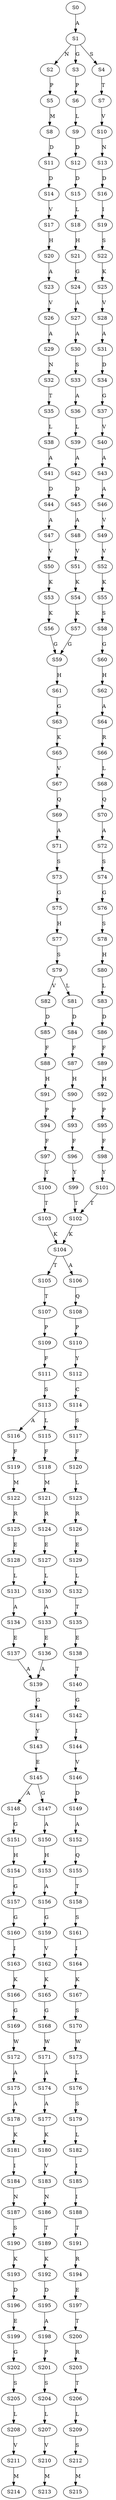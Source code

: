 strict digraph  {
	S0 -> S1 [ label = A ];
	S1 -> S2 [ label = N ];
	S1 -> S3 [ label = G ];
	S1 -> S4 [ label = S ];
	S2 -> S5 [ label = P ];
	S3 -> S6 [ label = P ];
	S4 -> S7 [ label = T ];
	S5 -> S8 [ label = M ];
	S6 -> S9 [ label = L ];
	S7 -> S10 [ label = V ];
	S8 -> S11 [ label = D ];
	S9 -> S12 [ label = D ];
	S10 -> S13 [ label = N ];
	S11 -> S14 [ label = D ];
	S12 -> S15 [ label = D ];
	S13 -> S16 [ label = D ];
	S14 -> S17 [ label = V ];
	S15 -> S18 [ label = L ];
	S16 -> S19 [ label = I ];
	S17 -> S20 [ label = H ];
	S18 -> S21 [ label = H ];
	S19 -> S22 [ label = S ];
	S20 -> S23 [ label = A ];
	S21 -> S24 [ label = G ];
	S22 -> S25 [ label = K ];
	S23 -> S26 [ label = V ];
	S24 -> S27 [ label = A ];
	S25 -> S28 [ label = V ];
	S26 -> S29 [ label = A ];
	S27 -> S30 [ label = A ];
	S28 -> S31 [ label = A ];
	S29 -> S32 [ label = N ];
	S30 -> S33 [ label = S ];
	S31 -> S34 [ label = D ];
	S32 -> S35 [ label = T ];
	S33 -> S36 [ label = A ];
	S34 -> S37 [ label = G ];
	S35 -> S38 [ label = L ];
	S36 -> S39 [ label = L ];
	S37 -> S40 [ label = V ];
	S38 -> S41 [ label = A ];
	S39 -> S42 [ label = A ];
	S40 -> S43 [ label = A ];
	S41 -> S44 [ label = D ];
	S42 -> S45 [ label = D ];
	S43 -> S46 [ label = A ];
	S44 -> S47 [ label = A ];
	S45 -> S48 [ label = A ];
	S46 -> S49 [ label = V ];
	S47 -> S50 [ label = V ];
	S48 -> S51 [ label = V ];
	S49 -> S52 [ label = V ];
	S50 -> S53 [ label = K ];
	S51 -> S54 [ label = K ];
	S52 -> S55 [ label = K ];
	S53 -> S56 [ label = K ];
	S54 -> S57 [ label = K ];
	S55 -> S58 [ label = S ];
	S56 -> S59 [ label = G ];
	S57 -> S59 [ label = G ];
	S58 -> S60 [ label = G ];
	S59 -> S61 [ label = H ];
	S60 -> S62 [ label = H ];
	S61 -> S63 [ label = G ];
	S62 -> S64 [ label = A ];
	S63 -> S65 [ label = K ];
	S64 -> S66 [ label = R ];
	S65 -> S67 [ label = V ];
	S66 -> S68 [ label = L ];
	S67 -> S69 [ label = Q ];
	S68 -> S70 [ label = Q ];
	S69 -> S71 [ label = A ];
	S70 -> S72 [ label = A ];
	S71 -> S73 [ label = S ];
	S72 -> S74 [ label = S ];
	S73 -> S75 [ label = G ];
	S74 -> S76 [ label = G ];
	S75 -> S77 [ label = H ];
	S76 -> S78 [ label = S ];
	S77 -> S79 [ label = S ];
	S78 -> S80 [ label = H ];
	S79 -> S81 [ label = L ];
	S79 -> S82 [ label = V ];
	S80 -> S83 [ label = L ];
	S81 -> S84 [ label = D ];
	S82 -> S85 [ label = D ];
	S83 -> S86 [ label = D ];
	S84 -> S87 [ label = F ];
	S85 -> S88 [ label = F ];
	S86 -> S89 [ label = F ];
	S87 -> S90 [ label = H ];
	S88 -> S91 [ label = H ];
	S89 -> S92 [ label = H ];
	S90 -> S93 [ label = P ];
	S91 -> S94 [ label = P ];
	S92 -> S95 [ label = P ];
	S93 -> S96 [ label = F ];
	S94 -> S97 [ label = F ];
	S95 -> S98 [ label = F ];
	S96 -> S99 [ label = Y ];
	S97 -> S100 [ label = Y ];
	S98 -> S101 [ label = Y ];
	S99 -> S102 [ label = T ];
	S100 -> S103 [ label = T ];
	S101 -> S102 [ label = T ];
	S102 -> S104 [ label = K ];
	S103 -> S104 [ label = K ];
	S104 -> S105 [ label = T ];
	S104 -> S106 [ label = A ];
	S105 -> S107 [ label = T ];
	S106 -> S108 [ label = Q ];
	S107 -> S109 [ label = P ];
	S108 -> S110 [ label = P ];
	S109 -> S111 [ label = F ];
	S110 -> S112 [ label = Y ];
	S111 -> S113 [ label = S ];
	S112 -> S114 [ label = C ];
	S113 -> S115 [ label = L ];
	S113 -> S116 [ label = A ];
	S114 -> S117 [ label = S ];
	S115 -> S118 [ label = F ];
	S116 -> S119 [ label = F ];
	S117 -> S120 [ label = F ];
	S118 -> S121 [ label = M ];
	S119 -> S122 [ label = M ];
	S120 -> S123 [ label = L ];
	S121 -> S124 [ label = R ];
	S122 -> S125 [ label = R ];
	S123 -> S126 [ label = R ];
	S124 -> S127 [ label = E ];
	S125 -> S128 [ label = E ];
	S126 -> S129 [ label = E ];
	S127 -> S130 [ label = L ];
	S128 -> S131 [ label = L ];
	S129 -> S132 [ label = L ];
	S130 -> S133 [ label = A ];
	S131 -> S134 [ label = A ];
	S132 -> S135 [ label = T ];
	S133 -> S136 [ label = E ];
	S134 -> S137 [ label = E ];
	S135 -> S138 [ label = E ];
	S136 -> S139 [ label = A ];
	S137 -> S139 [ label = A ];
	S138 -> S140 [ label = T ];
	S139 -> S141 [ label = G ];
	S140 -> S142 [ label = G ];
	S141 -> S143 [ label = Y ];
	S142 -> S144 [ label = I ];
	S143 -> S145 [ label = E ];
	S144 -> S146 [ label = V ];
	S145 -> S147 [ label = G ];
	S145 -> S148 [ label = A ];
	S146 -> S149 [ label = D ];
	S147 -> S150 [ label = A ];
	S148 -> S151 [ label = G ];
	S149 -> S152 [ label = A ];
	S150 -> S153 [ label = H ];
	S151 -> S154 [ label = H ];
	S152 -> S155 [ label = Q ];
	S153 -> S156 [ label = A ];
	S154 -> S157 [ label = G ];
	S155 -> S158 [ label = T ];
	S156 -> S159 [ label = G ];
	S157 -> S160 [ label = G ];
	S158 -> S161 [ label = S ];
	S159 -> S162 [ label = V ];
	S160 -> S163 [ label = I ];
	S161 -> S164 [ label = I ];
	S162 -> S165 [ label = K ];
	S163 -> S166 [ label = K ];
	S164 -> S167 [ label = K ];
	S165 -> S168 [ label = G ];
	S166 -> S169 [ label = G ];
	S167 -> S170 [ label = S ];
	S168 -> S171 [ label = W ];
	S169 -> S172 [ label = W ];
	S170 -> S173 [ label = W ];
	S171 -> S174 [ label = A ];
	S172 -> S175 [ label = A ];
	S173 -> S176 [ label = L ];
	S174 -> S177 [ label = A ];
	S175 -> S178 [ label = A ];
	S176 -> S179 [ label = S ];
	S177 -> S180 [ label = K ];
	S178 -> S181 [ label = K ];
	S179 -> S182 [ label = L ];
	S180 -> S183 [ label = V ];
	S181 -> S184 [ label = I ];
	S182 -> S185 [ label = I ];
	S183 -> S186 [ label = N ];
	S184 -> S187 [ label = N ];
	S185 -> S188 [ label = I ];
	S186 -> S189 [ label = T ];
	S187 -> S190 [ label = S ];
	S188 -> S191 [ label = T ];
	S189 -> S192 [ label = K ];
	S190 -> S193 [ label = K ];
	S191 -> S194 [ label = R ];
	S192 -> S195 [ label = D ];
	S193 -> S196 [ label = D ];
	S194 -> S197 [ label = E ];
	S195 -> S198 [ label = A ];
	S196 -> S199 [ label = E ];
	S197 -> S200 [ label = T ];
	S198 -> S201 [ label = P ];
	S199 -> S202 [ label = G ];
	S200 -> S203 [ label = R ];
	S201 -> S204 [ label = S ];
	S202 -> S205 [ label = S ];
	S203 -> S206 [ label = T ];
	S204 -> S207 [ label = L ];
	S205 -> S208 [ label = L ];
	S206 -> S209 [ label = L ];
	S207 -> S210 [ label = V ];
	S208 -> S211 [ label = V ];
	S209 -> S212 [ label = S ];
	S210 -> S213 [ label = M ];
	S211 -> S214 [ label = M ];
	S212 -> S215 [ label = M ];
}

